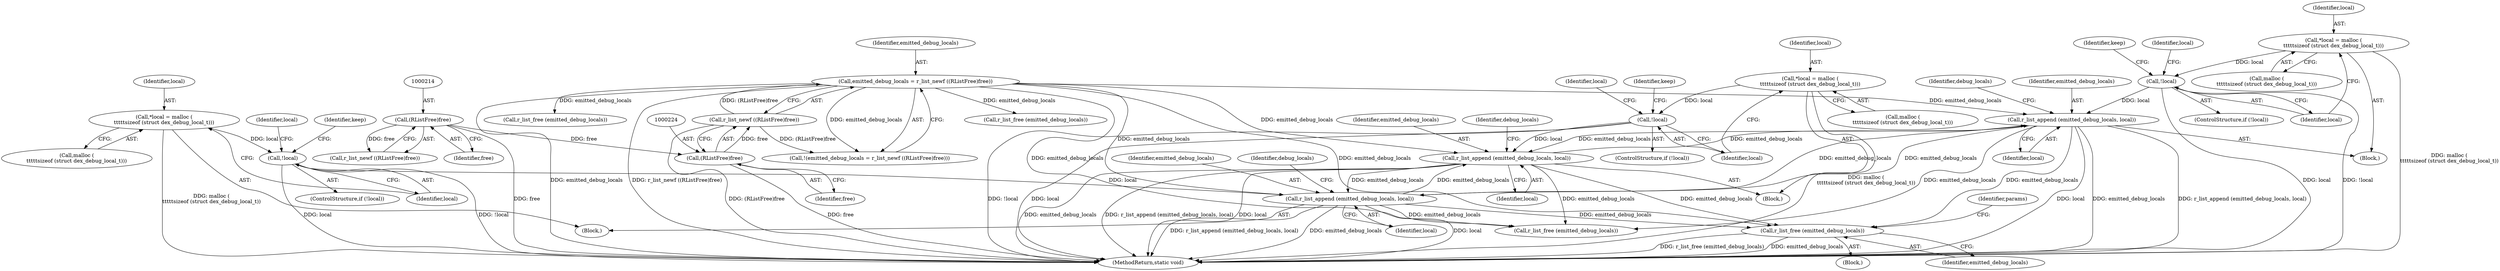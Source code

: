digraph "0_radare2_252afb1cff9676f3ae1f341a28448bf2c8b6e308@API" {
"1001189" [label="(Call,r_list_free (emitted_debug_locals))"];
"1000574" [label="(Call,r_list_append (emitted_debug_locals, local))"];
"1000750" [label="(Call,r_list_append (emitted_debug_locals, local))"];
"1000220" [label="(Call,emitted_debug_locals = r_list_newf ((RListFree)free))"];
"1000222" [label="(Call,r_list_newf ((RListFree)free))"];
"1000223" [label="(Call,(RListFree)free)"];
"1000213" [label="(Call,(RListFree)free)"];
"1000879" [label="(Call,r_list_append (emitted_debug_locals, local))"];
"1000821" [label="(Call,!local)"];
"1000815" [label="(Call,*local = malloc (\n\t\t\t\t\tsizeof (struct dex_debug_local_t)))"];
"1000692" [label="(Call,!local)"];
"1000686" [label="(Call,*local = malloc (\n\t\t\t\t\tsizeof (struct dex_debug_local_t)))"];
"1000516" [label="(Call,!local)"];
"1000510" [label="(Call,*local = malloc (\n\t\t\t\t\tsizeof (struct dex_debug_local_t)))"];
"1000219" [label="(Call,!(emitted_debug_locals = r_list_newf ((RListFree)free)))"];
"1000820" [label="(ControlStructure,if (!local))"];
"1000520" [label="(Identifier,keep)"];
"1000693" [label="(Identifier,local)"];
"1001192" [label="(Identifier,params)"];
"1000225" [label="(Identifier,free)"];
"1000821" [label="(Call,!local)"];
"1000215" [label="(Identifier,free)"];
"1000816" [label="(Identifier,local)"];
"1000688" [label="(Call,malloc (\n\t\t\t\t\tsizeof (struct dex_debug_local_t)))"];
"1000696" [label="(Identifier,keep)"];
"1000686" [label="(Call,*local = malloc (\n\t\t\t\t\tsizeof (struct dex_debug_local_t)))"];
"1000213" [label="(Call,(RListFree)free)"];
"1000813" [label="(Block,)"];
"1000825" [label="(Identifier,keep)"];
"1000687" [label="(Identifier,local)"];
"1001189" [label="(Call,r_list_free (emitted_debug_locals))"];
"1000880" [label="(Identifier,emitted_debug_locals)"];
"1000751" [label="(Identifier,emitted_debug_locals)"];
"1001051" [label="(Call,r_list_free (emitted_debug_locals))"];
"1000830" [label="(Identifier,local)"];
"1000515" [label="(ControlStructure,if (!local))"];
"1000517" [label="(Identifier,local)"];
"1000881" [label="(Identifier,local)"];
"1000692" [label="(Call,!local)"];
"1000691" [label="(ControlStructure,if (!local))"];
"1000701" [label="(Identifier,local)"];
"1000516" [label="(Call,!local)"];
"1000574" [label="(Call,r_list_append (emitted_debug_locals, local))"];
"1000525" [label="(Identifier,local)"];
"1000293" [label="(Call,r_list_free (emitted_debug_locals))"];
"1000750" [label="(Call,r_list_append (emitted_debug_locals, local))"];
"1000879" [label="(Call,r_list_append (emitted_debug_locals, local))"];
"1000815" [label="(Call,*local = malloc (\n\t\t\t\t\tsizeof (struct dex_debug_local_t)))"];
"1000511" [label="(Identifier,local)"];
"1000576" [label="(Identifier,local)"];
"1000510" [label="(Call,*local = malloc (\n\t\t\t\t\tsizeof (struct dex_debug_local_t)))"];
"1000822" [label="(Identifier,local)"];
"1000885" [label="(Identifier,debug_locals)"];
"1000222" [label="(Call,r_list_newf ((RListFree)free))"];
"1000752" [label="(Identifier,local)"];
"1000220" [label="(Call,emitted_debug_locals = r_list_newf ((RListFree)free))"];
"1001193" [label="(MethodReturn,static void)"];
"1000575" [label="(Identifier,emitted_debug_locals)"];
"1000756" [label="(Identifier,debug_locals)"];
"1000223" [label="(Call,(RListFree)free)"];
"1000512" [label="(Call,malloc (\n\t\t\t\t\tsizeof (struct dex_debug_local_t)))"];
"1000212" [label="(Call,r_list_newf ((RListFree)free))"];
"1000508" [label="(Block,)"];
"1000321" [label="(Call,r_list_free (emitted_debug_locals))"];
"1000221" [label="(Identifier,emitted_debug_locals)"];
"1000817" [label="(Call,malloc (\n\t\t\t\t\tsizeof (struct dex_debug_local_t)))"];
"1000684" [label="(Block,)"];
"1001190" [label="(Identifier,emitted_debug_locals)"];
"1000580" [label="(Identifier,debug_locals)"];
"1000123" [label="(Block,)"];
"1001189" -> "1000123"  [label="AST: "];
"1001189" -> "1001190"  [label="CFG: "];
"1001190" -> "1001189"  [label="AST: "];
"1001192" -> "1001189"  [label="CFG: "];
"1001189" -> "1001193"  [label="DDG: r_list_free (emitted_debug_locals)"];
"1001189" -> "1001193"  [label="DDG: emitted_debug_locals"];
"1000574" -> "1001189"  [label="DDG: emitted_debug_locals"];
"1000750" -> "1001189"  [label="DDG: emitted_debug_locals"];
"1000220" -> "1001189"  [label="DDG: emitted_debug_locals"];
"1000879" -> "1001189"  [label="DDG: emitted_debug_locals"];
"1000574" -> "1000508"  [label="AST: "];
"1000574" -> "1000576"  [label="CFG: "];
"1000575" -> "1000574"  [label="AST: "];
"1000576" -> "1000574"  [label="AST: "];
"1000580" -> "1000574"  [label="CFG: "];
"1000574" -> "1001193"  [label="DDG: emitted_debug_locals"];
"1000574" -> "1001193"  [label="DDG: r_list_append (emitted_debug_locals, local)"];
"1000574" -> "1001193"  [label="DDG: local"];
"1000750" -> "1000574"  [label="DDG: emitted_debug_locals"];
"1000220" -> "1000574"  [label="DDG: emitted_debug_locals"];
"1000879" -> "1000574"  [label="DDG: emitted_debug_locals"];
"1000516" -> "1000574"  [label="DDG: local"];
"1000574" -> "1000750"  [label="DDG: emitted_debug_locals"];
"1000574" -> "1000879"  [label="DDG: emitted_debug_locals"];
"1000574" -> "1001051"  [label="DDG: emitted_debug_locals"];
"1000750" -> "1000684"  [label="AST: "];
"1000750" -> "1000752"  [label="CFG: "];
"1000751" -> "1000750"  [label="AST: "];
"1000752" -> "1000750"  [label="AST: "];
"1000756" -> "1000750"  [label="CFG: "];
"1000750" -> "1001193"  [label="DDG: emitted_debug_locals"];
"1000750" -> "1001193"  [label="DDG: r_list_append (emitted_debug_locals, local)"];
"1000750" -> "1001193"  [label="DDG: local"];
"1000220" -> "1000750"  [label="DDG: emitted_debug_locals"];
"1000879" -> "1000750"  [label="DDG: emitted_debug_locals"];
"1000692" -> "1000750"  [label="DDG: local"];
"1000750" -> "1000879"  [label="DDG: emitted_debug_locals"];
"1000750" -> "1001051"  [label="DDG: emitted_debug_locals"];
"1000220" -> "1000219"  [label="AST: "];
"1000220" -> "1000222"  [label="CFG: "];
"1000221" -> "1000220"  [label="AST: "];
"1000222" -> "1000220"  [label="AST: "];
"1000219" -> "1000220"  [label="CFG: "];
"1000220" -> "1001193"  [label="DDG: emitted_debug_locals"];
"1000220" -> "1001193"  [label="DDG: r_list_newf ((RListFree)free)"];
"1000220" -> "1000219"  [label="DDG: emitted_debug_locals"];
"1000222" -> "1000220"  [label="DDG: (RListFree)free"];
"1000220" -> "1000293"  [label="DDG: emitted_debug_locals"];
"1000220" -> "1000321"  [label="DDG: emitted_debug_locals"];
"1000220" -> "1000879"  [label="DDG: emitted_debug_locals"];
"1000220" -> "1001051"  [label="DDG: emitted_debug_locals"];
"1000222" -> "1000223"  [label="CFG: "];
"1000223" -> "1000222"  [label="AST: "];
"1000222" -> "1001193"  [label="DDG: (RListFree)free"];
"1000222" -> "1000219"  [label="DDG: (RListFree)free"];
"1000223" -> "1000222"  [label="DDG: free"];
"1000223" -> "1000225"  [label="CFG: "];
"1000224" -> "1000223"  [label="AST: "];
"1000225" -> "1000223"  [label="AST: "];
"1000223" -> "1001193"  [label="DDG: free"];
"1000213" -> "1000223"  [label="DDG: free"];
"1000213" -> "1000212"  [label="AST: "];
"1000213" -> "1000215"  [label="CFG: "];
"1000214" -> "1000213"  [label="AST: "];
"1000215" -> "1000213"  [label="AST: "];
"1000212" -> "1000213"  [label="CFG: "];
"1000213" -> "1001193"  [label="DDG: free"];
"1000213" -> "1000212"  [label="DDG: free"];
"1000879" -> "1000813"  [label="AST: "];
"1000879" -> "1000881"  [label="CFG: "];
"1000880" -> "1000879"  [label="AST: "];
"1000881" -> "1000879"  [label="AST: "];
"1000885" -> "1000879"  [label="CFG: "];
"1000879" -> "1001193"  [label="DDG: local"];
"1000879" -> "1001193"  [label="DDG: r_list_append (emitted_debug_locals, local)"];
"1000879" -> "1001193"  [label="DDG: emitted_debug_locals"];
"1000821" -> "1000879"  [label="DDG: local"];
"1000879" -> "1001051"  [label="DDG: emitted_debug_locals"];
"1000821" -> "1000820"  [label="AST: "];
"1000821" -> "1000822"  [label="CFG: "];
"1000822" -> "1000821"  [label="AST: "];
"1000825" -> "1000821"  [label="CFG: "];
"1000830" -> "1000821"  [label="CFG: "];
"1000821" -> "1001193"  [label="DDG: local"];
"1000821" -> "1001193"  [label="DDG: !local"];
"1000815" -> "1000821"  [label="DDG: local"];
"1000815" -> "1000813"  [label="AST: "];
"1000815" -> "1000817"  [label="CFG: "];
"1000816" -> "1000815"  [label="AST: "];
"1000817" -> "1000815"  [label="AST: "];
"1000822" -> "1000815"  [label="CFG: "];
"1000815" -> "1001193"  [label="DDG: malloc (\n\t\t\t\t\tsizeof (struct dex_debug_local_t))"];
"1000692" -> "1000691"  [label="AST: "];
"1000692" -> "1000693"  [label="CFG: "];
"1000693" -> "1000692"  [label="AST: "];
"1000696" -> "1000692"  [label="CFG: "];
"1000701" -> "1000692"  [label="CFG: "];
"1000692" -> "1001193"  [label="DDG: local"];
"1000692" -> "1001193"  [label="DDG: !local"];
"1000686" -> "1000692"  [label="DDG: local"];
"1000686" -> "1000684"  [label="AST: "];
"1000686" -> "1000688"  [label="CFG: "];
"1000687" -> "1000686"  [label="AST: "];
"1000688" -> "1000686"  [label="AST: "];
"1000693" -> "1000686"  [label="CFG: "];
"1000686" -> "1001193"  [label="DDG: malloc (\n\t\t\t\t\tsizeof (struct dex_debug_local_t))"];
"1000516" -> "1000515"  [label="AST: "];
"1000516" -> "1000517"  [label="CFG: "];
"1000517" -> "1000516"  [label="AST: "];
"1000520" -> "1000516"  [label="CFG: "];
"1000525" -> "1000516"  [label="CFG: "];
"1000516" -> "1001193"  [label="DDG: !local"];
"1000516" -> "1001193"  [label="DDG: local"];
"1000510" -> "1000516"  [label="DDG: local"];
"1000510" -> "1000508"  [label="AST: "];
"1000510" -> "1000512"  [label="CFG: "];
"1000511" -> "1000510"  [label="AST: "];
"1000512" -> "1000510"  [label="AST: "];
"1000517" -> "1000510"  [label="CFG: "];
"1000510" -> "1001193"  [label="DDG: malloc (\n\t\t\t\t\tsizeof (struct dex_debug_local_t))"];
}
